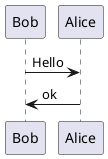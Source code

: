 @startuml ejm9
skinparam ResponseMessageBelowArrow true
Bob -> Alice: Hello
Alice -> Bob: ok

@enduml
